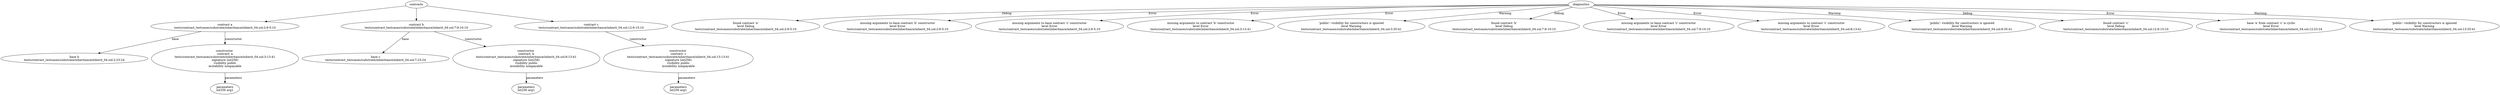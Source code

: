 strict digraph "tests/contract_testcases/substrate/inheritance/inherit_04.sol" {
	contract [label="contract a\ntests/contract_testcases/substrate/inheritance/inherit_04.sol:2:9-5:10"]
	base [label="base b\ntests/contract_testcases/substrate/inheritance/inherit_04.sol:2:23-24"]
	node_3 [label="constructor \ncontract: a\ntests/contract_testcases/substrate/inheritance/inherit_04.sol:3:13-41\nsignature (int256)\nvisibility public\nmutability nonpayable"]
	parameters [label="parameters\nint256 arg1"]
	contract_5 [label="contract b\ntests/contract_testcases/substrate/inheritance/inherit_04.sol:7:9-10:10"]
	base_6 [label="base c\ntests/contract_testcases/substrate/inheritance/inherit_04.sol:7:23-24"]
	node_7 [label="constructor \ncontract: b\ntests/contract_testcases/substrate/inheritance/inherit_04.sol:8:13-41\nsignature (int256)\nvisibility public\nmutability nonpayable"]
	parameters_8 [label="parameters\nint256 arg1"]
	contract_9 [label="contract c\ntests/contract_testcases/substrate/inheritance/inherit_04.sol:12:9-15:10"]
	node_10 [label="constructor \ncontract: c\ntests/contract_testcases/substrate/inheritance/inherit_04.sol:13:13-41\nsignature (int256)\nvisibility public\nmutability nonpayable"]
	parameters_11 [label="parameters\nint256 arg1"]
	diagnostic [label="found contract 'a'\nlevel Debug\ntests/contract_testcases/substrate/inheritance/inherit_04.sol:2:9-5:10"]
	diagnostic_14 [label="missing arguments to base contract 'b' constructor\nlevel Error\ntests/contract_testcases/substrate/inheritance/inherit_04.sol:2:9-5:10"]
	diagnostic_15 [label="missing arguments to base contract 'c' constructor\nlevel Error\ntests/contract_testcases/substrate/inheritance/inherit_04.sol:2:9-5:10"]
	diagnostic_16 [label="missing arguments to contract 'b' constructor\nlevel Error\ntests/contract_testcases/substrate/inheritance/inherit_04.sol:3:13-41"]
	diagnostic_17 [label="'public': visibility for constructors is ignored\nlevel Warning\ntests/contract_testcases/substrate/inheritance/inherit_04.sol:3:35-41"]
	diagnostic_18 [label="found contract 'b'\nlevel Debug\ntests/contract_testcases/substrate/inheritance/inherit_04.sol:7:9-10:10"]
	diagnostic_19 [label="missing arguments to base contract 'c' constructor\nlevel Error\ntests/contract_testcases/substrate/inheritance/inherit_04.sol:7:9-10:10"]
	diagnostic_20 [label="missing arguments to contract 'c' constructor\nlevel Error\ntests/contract_testcases/substrate/inheritance/inherit_04.sol:8:13-41"]
	diagnostic_21 [label="'public': visibility for constructors is ignored\nlevel Warning\ntests/contract_testcases/substrate/inheritance/inherit_04.sol:8:35-41"]
	diagnostic_22 [label="found contract 'c'\nlevel Debug\ntests/contract_testcases/substrate/inheritance/inherit_04.sol:12:9-15:10"]
	diagnostic_23 [label="base 'a' from contract 'c' is cyclic\nlevel Error\ntests/contract_testcases/substrate/inheritance/inherit_04.sol:12:23-24"]
	diagnostic_24 [label="'public': visibility for constructors is ignored\nlevel Warning\ntests/contract_testcases/substrate/inheritance/inherit_04.sol:13:35-41"]
	contracts -> contract
	contract -> base [label="base"]
	contract -> node_3 [label="constructor"]
	node_3 -> parameters [label="parameters"]
	contracts -> contract_5
	contract_5 -> base_6 [label="base"]
	contract_5 -> node_7 [label="constructor"]
	node_7 -> parameters_8 [label="parameters"]
	contracts -> contract_9
	contract_9 -> node_10 [label="constructor"]
	node_10 -> parameters_11 [label="parameters"]
	diagnostics -> diagnostic [label="Debug"]
	diagnostics -> diagnostic_14 [label="Error"]
	diagnostics -> diagnostic_15 [label="Error"]
	diagnostics -> diagnostic_16 [label="Error"]
	diagnostics -> diagnostic_17 [label="Warning"]
	diagnostics -> diagnostic_18 [label="Debug"]
	diagnostics -> diagnostic_19 [label="Error"]
	diagnostics -> diagnostic_20 [label="Error"]
	diagnostics -> diagnostic_21 [label="Warning"]
	diagnostics -> diagnostic_22 [label="Debug"]
	diagnostics -> diagnostic_23 [label="Error"]
	diagnostics -> diagnostic_24 [label="Warning"]
}
